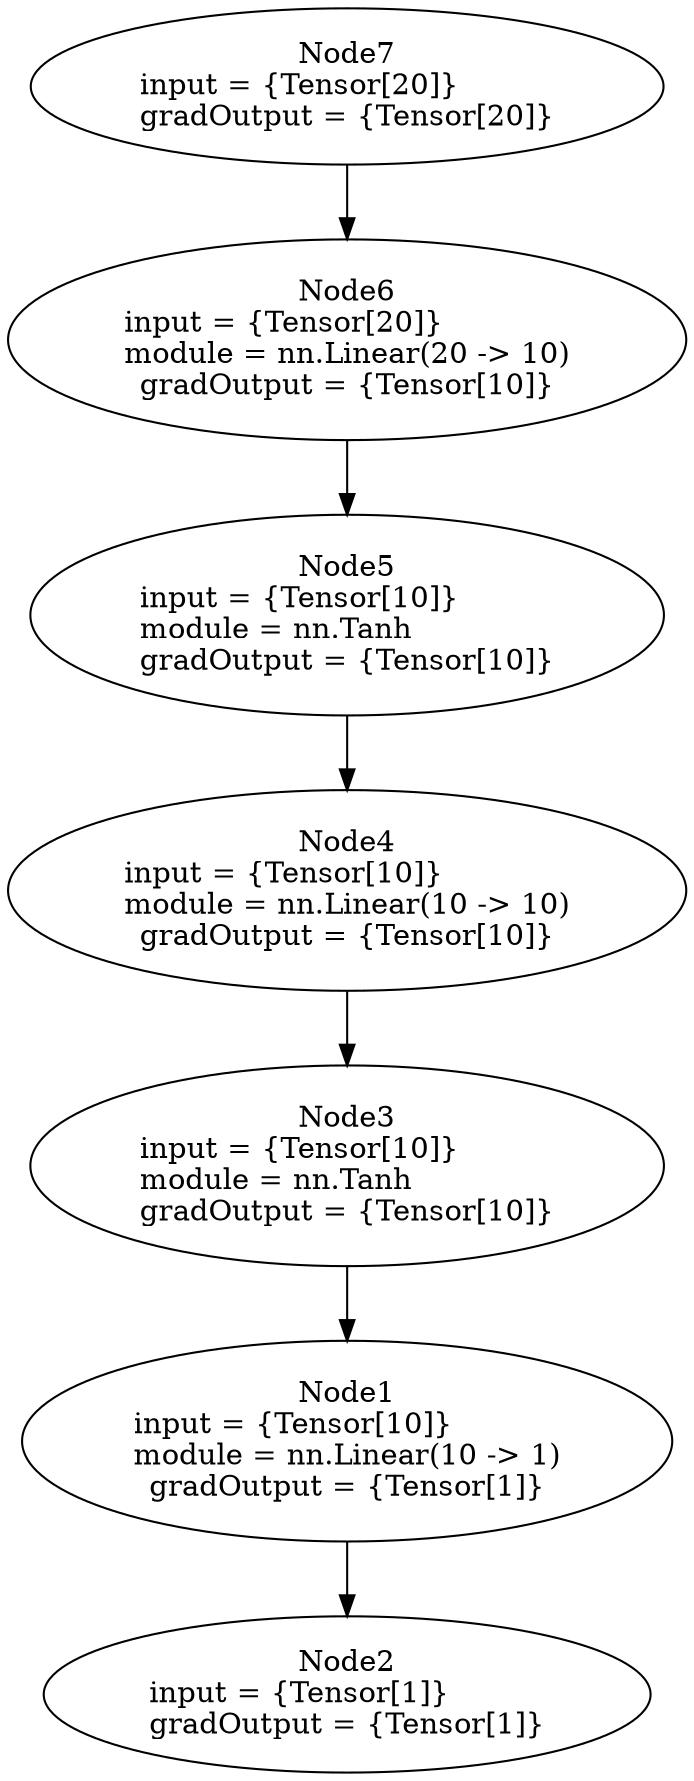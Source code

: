 digraph G {
	graph [bb="0,0,260,848"];
	node [label="\N",
		shape=oval
	];
	n1	 [height=1.3356,
		label="Node1\ninput = {Tensor[10]}\lmodule = nn.Linear(10 -> 1)\lgradOutput = {Tensor[1]}",
		pos="130,160",
		tooltip="[simple2.lua]:5",
		width=3.4744];
	n2	 [height=1.041,
		label="Node2\ninput = {Tensor[1]}\lgradOutput = {Tensor[1]}",
		pos="130,38",
		tooltip="[[C]]:-1",
		width=3.2079];
	n1 -> n2	 [pos="e,130,75.722 130,111.57 130,103.1 130,94.269 130,85.81"];
	n3	 [height=1.3356,
		label="Node3\ninput = {Tensor[10]}\lmodule = nn.Tanh\lgradOutput = {Tensor[10]}",
		pos="130,292",
		tooltip="[simple2.lua]:5",
		width=3.346];
	n3 -> n1	 [pos="e,130,208.48 130,243.7 130,235.54 130,226.99 130,218.6"];
	n4	 [height=1.3356,
		label="Node4\ninput = {Tensor[10]}\lmodule = nn.Linear(10 -> 10)\lgradOutput = {Tensor[10]}",
		pos="130,424",
		tooltip="[simple2.lua]:5",
		width=3.6126];
	n4 -> n3	 [pos="e,130,340.48 130,375.7 130,367.54 130,358.99 130,350.6"];
	n5	 [height=1.3356,
		label="Node5\ninput = {Tensor[10]}\lmodule = nn.Tanh\lgradOutput = {Tensor[10]}",
		pos="130,556",
		tooltip="[simple2.lua]:5",
		width=3.346];
	n5 -> n4	 [pos="e,130,472.48 130,507.7 130,499.54 130,490.99 130,482.6"];
	n6	 [height=1.3356,
		label="Node6\ninput = {Tensor[20]}\lmodule = nn.Linear(20 -> 10)\lgradOutput = {Tensor[10]}",
		pos="130,688",
		tooltip="[simple2.lua]:4",
		width=3.6126];
	n6 -> n5	 [pos="e,130,604.48 130,639.7 130,631.54 130,622.99 130,614.6"];
	n7	 [height=1.041,
		label="Node7\ninput = {Tensor[20]}\lgradOutput = {Tensor[20]}",
		pos="130,810",
		tooltip="[[C]]:-1",
		width=3.346];
	n7 -> n6	 [pos="e,130,736.5 130,772.34 130,764.22 130,755.42 130,746.68"];
}
